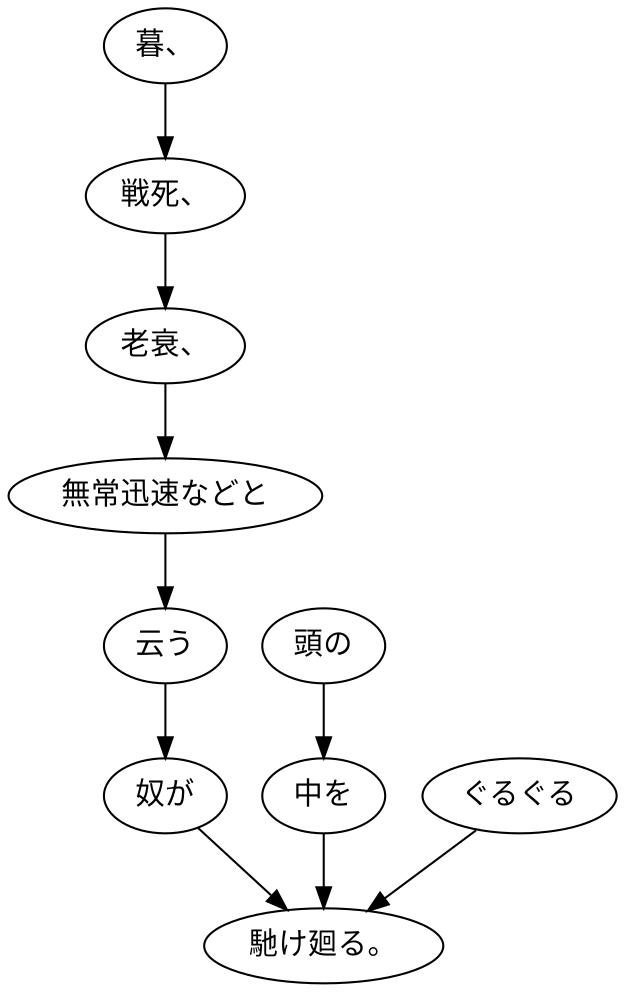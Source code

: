 digraph graph1062 {
	node0 [label="暮、"];
	node1 [label="戦死、"];
	node2 [label="老衰、"];
	node3 [label="無常迅速などと"];
	node4 [label="云う"];
	node5 [label="奴が"];
	node6 [label="頭の"];
	node7 [label="中を"];
	node8 [label="ぐるぐる"];
	node9 [label="馳け廻る。"];
	node0 -> node1;
	node1 -> node2;
	node2 -> node3;
	node3 -> node4;
	node4 -> node5;
	node5 -> node9;
	node6 -> node7;
	node7 -> node9;
	node8 -> node9;
}
